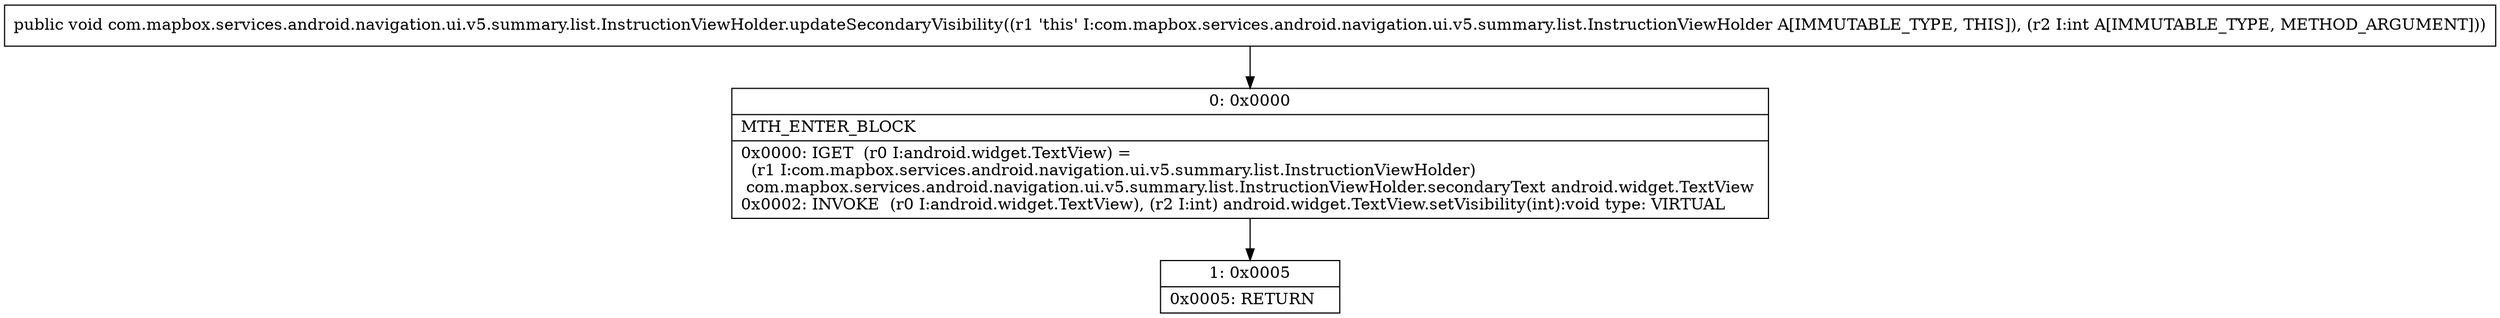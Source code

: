 digraph "CFG forcom.mapbox.services.android.navigation.ui.v5.summary.list.InstructionViewHolder.updateSecondaryVisibility(I)V" {
Node_0 [shape=record,label="{0\:\ 0x0000|MTH_ENTER_BLOCK\l|0x0000: IGET  (r0 I:android.widget.TextView) = \l  (r1 I:com.mapbox.services.android.navigation.ui.v5.summary.list.InstructionViewHolder)\l com.mapbox.services.android.navigation.ui.v5.summary.list.InstructionViewHolder.secondaryText android.widget.TextView \l0x0002: INVOKE  (r0 I:android.widget.TextView), (r2 I:int) android.widget.TextView.setVisibility(int):void type: VIRTUAL \l}"];
Node_1 [shape=record,label="{1\:\ 0x0005|0x0005: RETURN   \l}"];
MethodNode[shape=record,label="{public void com.mapbox.services.android.navigation.ui.v5.summary.list.InstructionViewHolder.updateSecondaryVisibility((r1 'this' I:com.mapbox.services.android.navigation.ui.v5.summary.list.InstructionViewHolder A[IMMUTABLE_TYPE, THIS]), (r2 I:int A[IMMUTABLE_TYPE, METHOD_ARGUMENT])) }"];
MethodNode -> Node_0;
Node_0 -> Node_1;
}

